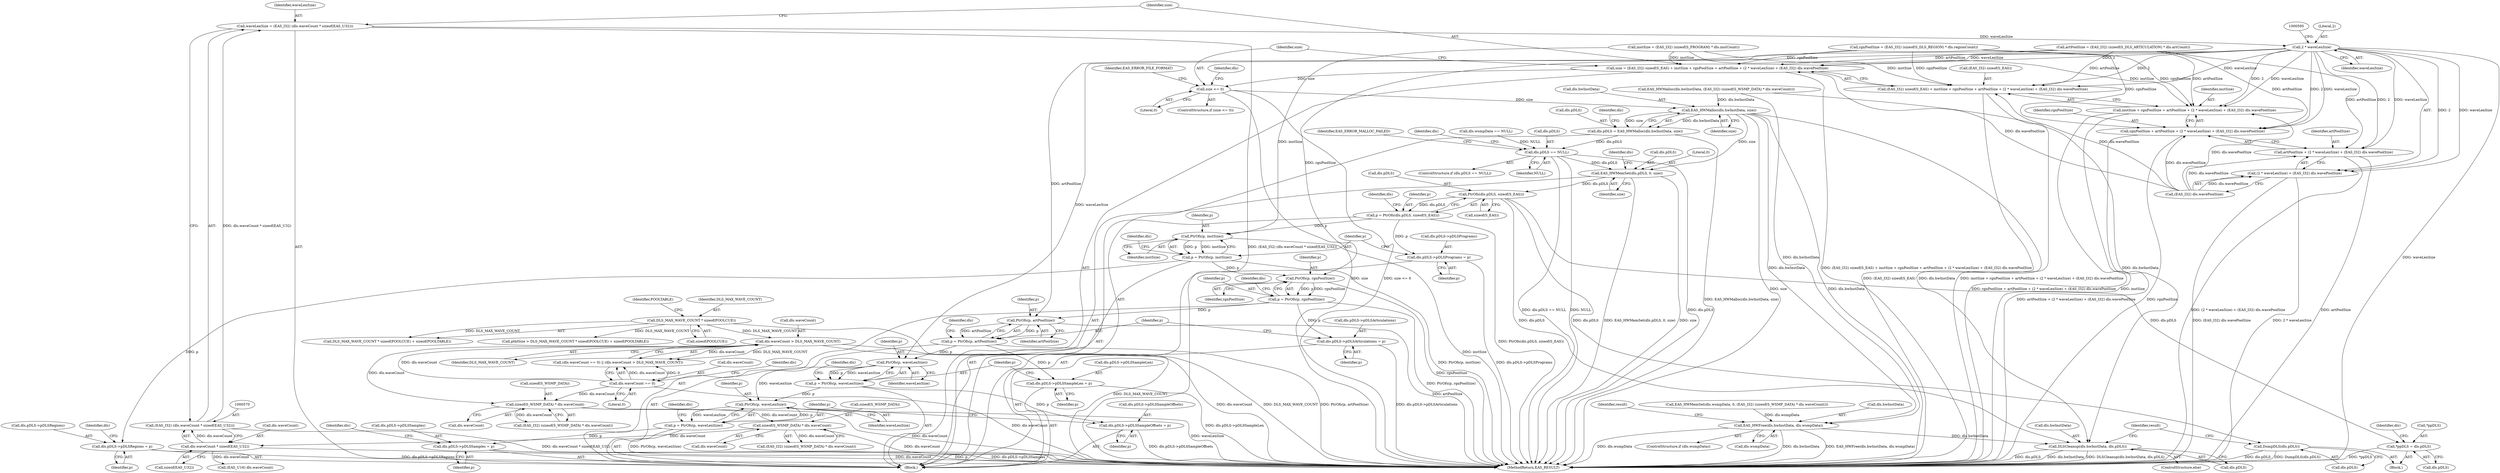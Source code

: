 digraph "0_Android_cadfb7a3c96d4fef06656cf37143e1b3e62cae86@integer" {
"1000567" [label="(Call,waveLenSize = (EAS_I32) (dls.waveCount * sizeof(EAS_U32)))"];
"1000569" [label="(Call,(EAS_I32) (dls.waveCount * sizeof(EAS_U32)))"];
"1000571" [label="(Call,dls.waveCount * sizeof(EAS_U32))"];
"1000467" [label="(Call,sizeof(S_WSMP_DATA) * dls.waveCount)"];
"1000444" [label="(Call,sizeof(S_WSMP_DATA) * dls.waveCount)"];
"1000425" [label="(Call,dls.waveCount > DLS_MAX_WAVE_COUNT)"];
"1000420" [label="(Call,dls.waveCount == 0)"];
"1000395" [label="(Call,DLS_MAX_WAVE_COUNT * sizeof(POOLCUE))"];
"1000591" [label="(Call,2 * waveLenSize)"];
"1000577" [label="(Call,size = (EAS_I32) sizeof(S_EAS) + instSize + rgnPoolSize + artPoolSize + (2 * waveLenSize) + (EAS_I32) dls.wavePoolSize)"];
"1000600" [label="(Call,size <= 0)"];
"1000610" [label="(Call,EAS_HWMalloc(dls.hwInstData, size))"];
"1000606" [label="(Call,dls.pDLS = EAS_HWMalloc(dls.hwInstData, size))"];
"1000616" [label="(Call,dls.pDLS == NULL)"];
"1000625" [label="(Call,EAS_HWMemSet(dls.pDLS, 0, size))"];
"1000640" [label="(Call,PtrOfs(dls.pDLS, sizeof(S_EAS)))"];
"1000638" [label="(Call,p = PtrOfs(dls.pDLS, sizeof(S_EAS)))"];
"1000657" [label="(Call,dls.pDLS->pDLSPrograms = p)"];
"1000666" [label="(Call,PtrOfs(p, instSize))"];
"1000664" [label="(Call,p = PtrOfs(p, instSize))"];
"1000669" [label="(Call,dls.pDLS->pDLSRegions = p)"];
"1000689" [label="(Call,PtrOfs(p, rgnPoolSize))"];
"1000687" [label="(Call,p = PtrOfs(p, rgnPoolSize))"];
"1000703" [label="(Call,dls.pDLS->pDLSArticulations = p)"];
"1000712" [label="(Call,PtrOfs(p, artPoolSize))"];
"1000710" [label="(Call,p = PtrOfs(p, artPoolSize))"];
"1000726" [label="(Call,dls.pDLS->pDLSSampleLen = p)"];
"1000735" [label="(Call,PtrOfs(p, waveLenSize))"];
"1000733" [label="(Call,p = PtrOfs(p, waveLenSize))"];
"1000738" [label="(Call,dls.pDLS->pDLSSampleOffsets = p)"];
"1000747" [label="(Call,PtrOfs(p, waveLenSize))"];
"1000745" [label="(Call,p = PtrOfs(p, waveLenSize))"];
"1000750" [label="(Call,dls.pDLS->pDLSSamples = p)"];
"1000822" [label="(Call,*ppDLS = dls.pDLS)"];
"1000828" [label="(Call,DumpDLS(dls.pDLS))"];
"1000833" [label="(Call,DLSCleanup(dls.hwInstData, dls.pDLS))"];
"1000810" [label="(Call,EAS_HWFree(dls.hwInstData, dls.wsmpData))"];
"1000579" [label="(Call,(EAS_I32) sizeof(S_EAS) + instSize + rgnPoolSize + artPoolSize + (2 * waveLenSize) + (EAS_I32) dls.wavePoolSize)"];
"1000584" [label="(Call,instSize + rgnPoolSize + artPoolSize + (2 * waveLenSize) + (EAS_I32) dls.wavePoolSize)"];
"1000586" [label="(Call,rgnPoolSize + artPoolSize + (2 * waveLenSize) + (EAS_I32) dls.wavePoolSize)"];
"1000588" [label="(Call,artPoolSize + (2 * waveLenSize) + (EAS_I32) dls.wavePoolSize)"];
"1000590" [label="(Call,(2 * waveLenSize) + (EAS_I32) dls.wavePoolSize)"];
"1000830" [label="(Identifier,dls)"];
"1000584" [label="(Call,instSize + rgnPoolSize + artPoolSize + (2 * waveLenSize) + (EAS_I32) dls.wavePoolSize)"];
"1000704" [label="(Call,dls.pDLS->pDLSArticulations)"];
"1000718" [label="(Identifier,dls)"];
"1000586" [label="(Call,rgnPoolSize + artPoolSize + (2 * waveLenSize) + (EAS_I32) dls.wavePoolSize)"];
"1000744" [label="(Identifier,p)"];
"1000484" [label="(Block,)"];
"1000585" [label="(Identifier,instSize)"];
"1000670" [label="(Call,dls.pDLS->pDLSRegions)"];
"1000608" [label="(Identifier,dls)"];
"1000756" [label="(Identifier,p)"];
"1000630" [label="(Identifier,size)"];
"1000392" [label="(Call,ptblSize > DLS_MAX_WAVE_COUNT * sizeof(POOLCUE) + sizeof(POOLTABLE))"];
"1000615" [label="(ControlStructure,if (dls.pDLS == NULL))"];
"1000533" [label="(Call,instSize = (EAS_I32) (sizeof(S_PROGRAM) * dls.instCount))"];
"1000837" [label="(Call,dls.pDLS)"];
"1000749" [label="(Identifier,waveLenSize)"];
"1000578" [label="(Identifier,size)"];
"1000611" [label="(Call,dls.hwInstData)"];
"1000739" [label="(Call,dls.pDLS->pDLSSampleOffsets)"];
"1000738" [label="(Call,dls.pDLS->pDLSSampleOffsets = p)"];
"1000427" [label="(Identifier,dls)"];
"1000734" [label="(Identifier,p)"];
"1000814" [label="(Call,dls.wsmpData)"];
"1000588" [label="(Call,artPoolSize + (2 * waveLenSize) + (EAS_I32) dls.wavePoolSize)"];
"1000627" [label="(Identifier,dls)"];
"1000607" [label="(Call,dls.pDLS)"];
"1000575" [label="(Call,sizeof(EAS_U32))"];
"1000444" [label="(Call,sizeof(S_WSMP_DATA) * dls.waveCount)"];
"1000397" [label="(Call,sizeof(POOLCUE))"];
"1000664" [label="(Call,p = PtrOfs(p, instSize))"];
"1000667" [label="(Identifier,p)"];
"1000657" [label="(Call,dls.pDLS->pDLSPrograms = p)"];
"1000590" [label="(Call,(2 * waveLenSize) + (EAS_I32) dls.wavePoolSize)"];
"1000614" [label="(Identifier,size)"];
"1000567" [label="(Call,waveLenSize = (EAS_I32) (dls.waveCount * sizeof(EAS_U32)))"];
"1000601" [label="(Identifier,size)"];
"1000460" [label="(Call,EAS_HWMemSet(dls.wsmpData, 0, (EAS_I32) (sizeof(S_WSMP_DATA) * dls.waveCount)))"];
"1000732" [label="(Identifier,p)"];
"1000663" [label="(Identifier,p)"];
"1000675" [label="(Identifier,p)"];
"1000690" [label="(Identifier,p)"];
"1000691" [label="(Identifier,rgnPoolSize)"];
"1000658" [label="(Call,dls.pDLS->pDLSPrograms)"];
"1000721" [label="(Call,(EAS_U16) dls.waveCount)"];
"1000713" [label="(Identifier,p)"];
"1000748" [label="(Identifier,p)"];
"1000451" [label="(Call,dls.wsmpData == NULL)"];
"1000467" [label="(Call,sizeof(S_WSMP_DATA) * dls.waveCount)"];
"1000394" [label="(Call,DLS_MAX_WAVE_COUNT * sizeof(POOLCUE) + sizeof(POOLTABLE))"];
"1000568" [label="(Identifier,waveLenSize)"];
"1000589" [label="(Identifier,artPoolSize)"];
"1000709" [label="(Identifier,p)"];
"1000689" [label="(Call,PtrOfs(p, rgnPoolSize))"];
"1000842" [label="(MethodReturn,EAS_RESULT)"];
"1000641" [label="(Call,dls.pDLS)"];
"1000571" [label="(Call,dls.waveCount * sizeof(EAS_U32))"];
"1000703" [label="(Call,dls.pDLS->pDLSArticulations = p)"];
"1000823" [label="(Call,*ppDLS)"];
"1000626" [label="(Call,dls.pDLS)"];
"1000727" [label="(Call,dls.pDLS->pDLSSampleLen)"];
"1000465" [label="(Call,(EAS_I32) (sizeof(S_WSMP_DATA) * dls.waveCount))"];
"1000714" [label="(Identifier,artPoolSize)"];
"1000737" [label="(Identifier,waveLenSize)"];
"1000649" [label="(Identifier,dls)"];
"1000726" [label="(Call,dls.pDLS->pDLSSampleLen = p)"];
"1000665" [label="(Identifier,p)"];
"1000445" [label="(Call,sizeof(S_WSMP_DATA))"];
"1000577" [label="(Call,size = (EAS_I32) sizeof(S_EAS) + instSize + rgnPoolSize + artPoolSize + (2 * waveLenSize) + (EAS_I32) dls.wavePoolSize)"];
"1000572" [label="(Call,dls.waveCount)"];
"1000834" [label="(Call,dls.hwInstData)"];
"1000688" [label="(Identifier,p)"];
"1000687" [label="(Call,p = PtrOfs(p, rgnPoolSize))"];
"1000594" [label="(Call,(EAS_I32) dls.wavePoolSize)"];
"1000669" [label="(Call,dls.pDLS->pDLSRegions = p)"];
"1000426" [label="(Call,dls.waveCount)"];
"1000741" [label="(Identifier,dls)"];
"1000468" [label="(Call,sizeof(S_WSMP_DATA))"];
"1000599" [label="(ControlStructure,if (size <= 0))"];
"1000591" [label="(Call,2 * waveLenSize)"];
"1000580" [label="(Call,(EAS_I32) sizeof(S_EAS))"];
"1000751" [label="(Call,dls.pDLS->pDLSSamples)"];
"1000419" [label="(Call,(dls.waveCount == 0) || (dls.waveCount > DLS_MAX_WAVE_COUNT))"];
"1000639" [label="(Identifier,p)"];
"1000759" [label="(Identifier,dls)"];
"1000605" [label="(Identifier,EAS_ERROR_FILE_FORMAT)"];
"1000629" [label="(Literal,0)"];
"1000616" [label="(Call,dls.pDLS == NULL)"];
"1000420" [label="(Call,dls.waveCount == 0)"];
"1000606" [label="(Call,dls.pDLS = EAS_HWMalloc(dls.hwInstData, size))"];
"1000618" [label="(Identifier,dls)"];
"1000710" [label="(Call,p = PtrOfs(p, artPoolSize))"];
"1000735" [label="(Call,PtrOfs(p, waveLenSize))"];
"1000617" [label="(Call,dls.pDLS)"];
"1000638" [label="(Call,p = PtrOfs(dls.pDLS, sizeof(S_EAS)))"];
"1000736" [label="(Identifier,p)"];
"1000569" [label="(Call,(EAS_I32) (dls.waveCount * sizeof(EAS_U32)))"];
"1000470" [label="(Call,dls.waveCount)"];
"1000746" [label="(Identifier,p)"];
"1000832" [label="(ControlStructure,else)"];
"1000841" [label="(Identifier,result)"];
"1000753" [label="(Identifier,dls)"];
"1000750" [label="(Call,dls.pDLS->pDLSSamples = p)"];
"1000592" [label="(Literal,2)"];
"1000425" [label="(Call,dls.waveCount > DLS_MAX_WAVE_COUNT)"];
"1000822" [label="(Call,*ppDLS = dls.pDLS)"];
"1000610" [label="(Call,EAS_HWMalloc(dls.hwInstData, size))"];
"1000833" [label="(Call,DLSCleanup(dls.hwInstData, dls.pDLS))"];
"1000672" [label="(Identifier,dls)"];
"1000396" [label="(Identifier,DLS_MAX_WAVE_COUNT)"];
"1000733" [label="(Call,p = PtrOfs(p, waveLenSize))"];
"1000644" [label="(Call,sizeof(S_EAS))"];
"1000624" [label="(Identifier,EAS_ERROR_MALLOC_FAILED)"];
"1000557" [label="(Call,artPoolSize = (EAS_I32) (sizeof(S_DLS_ARTICULATION) * dls.artCount))"];
"1000745" [label="(Call,p = PtrOfs(p, waveLenSize))"];
"1000711" [label="(Identifier,p)"];
"1000543" [label="(Call,rgnPoolSize = (EAS_I32) (sizeof(S_DLS_REGION) * dls.regionCount))"];
"1000424" [label="(Literal,0)"];
"1000821" [label="(Block,)"];
"1000438" [label="(Call,EAS_HWMalloc(dls.hwInstData, (EAS_I32) (sizeof(S_WSMP_DATA) * dls.waveCount)))"];
"1000668" [label="(Identifier,instSize)"];
"1000447" [label="(Call,dls.waveCount)"];
"1000634" [label="(Identifier,dls)"];
"1000695" [label="(Identifier,dls)"];
"1000400" [label="(Identifier,POOLTABLE)"];
"1000811" [label="(Call,dls.hwInstData)"];
"1000829" [label="(Call,dls.pDLS)"];
"1000712" [label="(Call,PtrOfs(p, artPoolSize))"];
"1000395" [label="(Call,DLS_MAX_WAVE_COUNT * sizeof(POOLCUE))"];
"1000810" [label="(Call,EAS_HWFree(dls.hwInstData, dls.wsmpData))"];
"1000620" [label="(Identifier,NULL)"];
"1000602" [label="(Literal,0)"];
"1000593" [label="(Identifier,waveLenSize)"];
"1000747" [label="(Call,PtrOfs(p, waveLenSize))"];
"1000806" [label="(ControlStructure,if (dls.wsmpData))"];
"1000819" [label="(Identifier,result)"];
"1000442" [label="(Call,(EAS_I32) (sizeof(S_WSMP_DATA) * dls.waveCount))"];
"1000587" [label="(Identifier,rgnPoolSize)"];
"1000429" [label="(Identifier,DLS_MAX_WAVE_COUNT)"];
"1000579" [label="(Call,(EAS_I32) sizeof(S_EAS) + instSize + rgnPoolSize + artPoolSize + (2 * waveLenSize) + (EAS_I32) dls.wavePoolSize)"];
"1000421" [label="(Call,dls.waveCount)"];
"1000828" [label="(Call,DumpDLS(dls.pDLS))"];
"1000640" [label="(Call,PtrOfs(dls.pDLS, sizeof(S_EAS)))"];
"1000625" [label="(Call,EAS_HWMemSet(dls.pDLS, 0, size))"];
"1000666" [label="(Call,PtrOfs(p, instSize))"];
"1000600" [label="(Call,size <= 0)"];
"1000679" [label="(Identifier,dls)"];
"1000825" [label="(Call,dls.pDLS)"];
"1000567" -> "1000484"  [label="AST: "];
"1000567" -> "1000569"  [label="CFG: "];
"1000568" -> "1000567"  [label="AST: "];
"1000569" -> "1000567"  [label="AST: "];
"1000578" -> "1000567"  [label="CFG: "];
"1000567" -> "1000842"  [label="DDG: (EAS_I32) (dls.waveCount * sizeof(EAS_U32))"];
"1000569" -> "1000567"  [label="DDG: dls.waveCount * sizeof(EAS_U32)"];
"1000567" -> "1000591"  [label="DDG: waveLenSize"];
"1000569" -> "1000571"  [label="CFG: "];
"1000570" -> "1000569"  [label="AST: "];
"1000571" -> "1000569"  [label="AST: "];
"1000569" -> "1000842"  [label="DDG: dls.waveCount * sizeof(EAS_U32)"];
"1000571" -> "1000569"  [label="DDG: dls.waveCount"];
"1000571" -> "1000575"  [label="CFG: "];
"1000572" -> "1000571"  [label="AST: "];
"1000575" -> "1000571"  [label="AST: "];
"1000571" -> "1000842"  [label="DDG: dls.waveCount"];
"1000467" -> "1000571"  [label="DDG: dls.waveCount"];
"1000571" -> "1000721"  [label="DDG: dls.waveCount"];
"1000467" -> "1000465"  [label="AST: "];
"1000467" -> "1000470"  [label="CFG: "];
"1000468" -> "1000467"  [label="AST: "];
"1000470" -> "1000467"  [label="AST: "];
"1000465" -> "1000467"  [label="CFG: "];
"1000467" -> "1000842"  [label="DDG: dls.waveCount"];
"1000467" -> "1000465"  [label="DDG: dls.waveCount"];
"1000444" -> "1000467"  [label="DDG: dls.waveCount"];
"1000444" -> "1000442"  [label="AST: "];
"1000444" -> "1000447"  [label="CFG: "];
"1000445" -> "1000444"  [label="AST: "];
"1000447" -> "1000444"  [label="AST: "];
"1000442" -> "1000444"  [label="CFG: "];
"1000444" -> "1000842"  [label="DDG: dls.waveCount"];
"1000444" -> "1000442"  [label="DDG: dls.waveCount"];
"1000425" -> "1000444"  [label="DDG: dls.waveCount"];
"1000420" -> "1000444"  [label="DDG: dls.waveCount"];
"1000425" -> "1000419"  [label="AST: "];
"1000425" -> "1000429"  [label="CFG: "];
"1000426" -> "1000425"  [label="AST: "];
"1000429" -> "1000425"  [label="AST: "];
"1000419" -> "1000425"  [label="CFG: "];
"1000425" -> "1000842"  [label="DDG: dls.waveCount"];
"1000425" -> "1000842"  [label="DDG: DLS_MAX_WAVE_COUNT"];
"1000425" -> "1000419"  [label="DDG: dls.waveCount"];
"1000425" -> "1000419"  [label="DDG: DLS_MAX_WAVE_COUNT"];
"1000420" -> "1000425"  [label="DDG: dls.waveCount"];
"1000395" -> "1000425"  [label="DDG: DLS_MAX_WAVE_COUNT"];
"1000420" -> "1000419"  [label="AST: "];
"1000420" -> "1000424"  [label="CFG: "];
"1000421" -> "1000420"  [label="AST: "];
"1000424" -> "1000420"  [label="AST: "];
"1000427" -> "1000420"  [label="CFG: "];
"1000419" -> "1000420"  [label="CFG: "];
"1000420" -> "1000842"  [label="DDG: dls.waveCount"];
"1000420" -> "1000419"  [label="DDG: dls.waveCount"];
"1000420" -> "1000419"  [label="DDG: 0"];
"1000395" -> "1000394"  [label="AST: "];
"1000395" -> "1000397"  [label="CFG: "];
"1000396" -> "1000395"  [label="AST: "];
"1000397" -> "1000395"  [label="AST: "];
"1000400" -> "1000395"  [label="CFG: "];
"1000395" -> "1000842"  [label="DDG: DLS_MAX_WAVE_COUNT"];
"1000395" -> "1000392"  [label="DDG: DLS_MAX_WAVE_COUNT"];
"1000395" -> "1000394"  [label="DDG: DLS_MAX_WAVE_COUNT"];
"1000591" -> "1000590"  [label="AST: "];
"1000591" -> "1000593"  [label="CFG: "];
"1000592" -> "1000591"  [label="AST: "];
"1000593" -> "1000591"  [label="AST: "];
"1000595" -> "1000591"  [label="CFG: "];
"1000591" -> "1000842"  [label="DDG: waveLenSize"];
"1000591" -> "1000577"  [label="DDG: 2"];
"1000591" -> "1000577"  [label="DDG: waveLenSize"];
"1000591" -> "1000579"  [label="DDG: 2"];
"1000591" -> "1000579"  [label="DDG: waveLenSize"];
"1000591" -> "1000584"  [label="DDG: 2"];
"1000591" -> "1000584"  [label="DDG: waveLenSize"];
"1000591" -> "1000586"  [label="DDG: 2"];
"1000591" -> "1000586"  [label="DDG: waveLenSize"];
"1000591" -> "1000588"  [label="DDG: 2"];
"1000591" -> "1000588"  [label="DDG: waveLenSize"];
"1000591" -> "1000590"  [label="DDG: 2"];
"1000591" -> "1000590"  [label="DDG: waveLenSize"];
"1000591" -> "1000735"  [label="DDG: waveLenSize"];
"1000577" -> "1000484"  [label="AST: "];
"1000577" -> "1000579"  [label="CFG: "];
"1000578" -> "1000577"  [label="AST: "];
"1000579" -> "1000577"  [label="AST: "];
"1000601" -> "1000577"  [label="CFG: "];
"1000577" -> "1000842"  [label="DDG: (EAS_I32) sizeof(S_EAS) + instSize + rgnPoolSize + artPoolSize + (2 * waveLenSize) + (EAS_I32) dls.wavePoolSize"];
"1000533" -> "1000577"  [label="DDG: instSize"];
"1000543" -> "1000577"  [label="DDG: rgnPoolSize"];
"1000557" -> "1000577"  [label="DDG: artPoolSize"];
"1000594" -> "1000577"  [label="DDG: dls.wavePoolSize"];
"1000577" -> "1000600"  [label="DDG: size"];
"1000600" -> "1000599"  [label="AST: "];
"1000600" -> "1000602"  [label="CFG: "];
"1000601" -> "1000600"  [label="AST: "];
"1000602" -> "1000600"  [label="AST: "];
"1000605" -> "1000600"  [label="CFG: "];
"1000608" -> "1000600"  [label="CFG: "];
"1000600" -> "1000842"  [label="DDG: size <= 0"];
"1000600" -> "1000842"  [label="DDG: size"];
"1000600" -> "1000610"  [label="DDG: size"];
"1000610" -> "1000606"  [label="AST: "];
"1000610" -> "1000614"  [label="CFG: "];
"1000611" -> "1000610"  [label="AST: "];
"1000614" -> "1000610"  [label="AST: "];
"1000606" -> "1000610"  [label="CFG: "];
"1000610" -> "1000842"  [label="DDG: size"];
"1000610" -> "1000842"  [label="DDG: dls.hwInstData"];
"1000610" -> "1000606"  [label="DDG: dls.hwInstData"];
"1000610" -> "1000606"  [label="DDG: size"];
"1000438" -> "1000610"  [label="DDG: dls.hwInstData"];
"1000610" -> "1000625"  [label="DDG: size"];
"1000610" -> "1000810"  [label="DDG: dls.hwInstData"];
"1000610" -> "1000833"  [label="DDG: dls.hwInstData"];
"1000606" -> "1000484"  [label="AST: "];
"1000607" -> "1000606"  [label="AST: "];
"1000618" -> "1000606"  [label="CFG: "];
"1000606" -> "1000842"  [label="DDG: EAS_HWMalloc(dls.hwInstData, size)"];
"1000606" -> "1000616"  [label="DDG: dls.pDLS"];
"1000616" -> "1000615"  [label="AST: "];
"1000616" -> "1000620"  [label="CFG: "];
"1000617" -> "1000616"  [label="AST: "];
"1000620" -> "1000616"  [label="AST: "];
"1000624" -> "1000616"  [label="CFG: "];
"1000627" -> "1000616"  [label="CFG: "];
"1000616" -> "1000842"  [label="DDG: dls.pDLS"];
"1000616" -> "1000842"  [label="DDG: dls.pDLS == NULL"];
"1000616" -> "1000842"  [label="DDG: NULL"];
"1000451" -> "1000616"  [label="DDG: NULL"];
"1000616" -> "1000625"  [label="DDG: dls.pDLS"];
"1000625" -> "1000484"  [label="AST: "];
"1000625" -> "1000630"  [label="CFG: "];
"1000626" -> "1000625"  [label="AST: "];
"1000629" -> "1000625"  [label="AST: "];
"1000630" -> "1000625"  [label="AST: "];
"1000634" -> "1000625"  [label="CFG: "];
"1000625" -> "1000842"  [label="DDG: size"];
"1000625" -> "1000842"  [label="DDG: EAS_HWMemSet(dls.pDLS, 0, size)"];
"1000625" -> "1000640"  [label="DDG: dls.pDLS"];
"1000640" -> "1000638"  [label="AST: "];
"1000640" -> "1000644"  [label="CFG: "];
"1000641" -> "1000640"  [label="AST: "];
"1000644" -> "1000640"  [label="AST: "];
"1000638" -> "1000640"  [label="CFG: "];
"1000640" -> "1000638"  [label="DDG: dls.pDLS"];
"1000640" -> "1000822"  [label="DDG: dls.pDLS"];
"1000640" -> "1000828"  [label="DDG: dls.pDLS"];
"1000640" -> "1000833"  [label="DDG: dls.pDLS"];
"1000638" -> "1000484"  [label="AST: "];
"1000639" -> "1000638"  [label="AST: "];
"1000649" -> "1000638"  [label="CFG: "];
"1000638" -> "1000842"  [label="DDG: PtrOfs(dls.pDLS, sizeof(S_EAS))"];
"1000638" -> "1000657"  [label="DDG: p"];
"1000638" -> "1000666"  [label="DDG: p"];
"1000657" -> "1000484"  [label="AST: "];
"1000657" -> "1000663"  [label="CFG: "];
"1000658" -> "1000657"  [label="AST: "];
"1000663" -> "1000657"  [label="AST: "];
"1000665" -> "1000657"  [label="CFG: "];
"1000657" -> "1000842"  [label="DDG: dls.pDLS->pDLSPrograms"];
"1000666" -> "1000664"  [label="AST: "];
"1000666" -> "1000668"  [label="CFG: "];
"1000667" -> "1000666"  [label="AST: "];
"1000668" -> "1000666"  [label="AST: "];
"1000664" -> "1000666"  [label="CFG: "];
"1000666" -> "1000842"  [label="DDG: instSize"];
"1000666" -> "1000664"  [label="DDG: p"];
"1000666" -> "1000664"  [label="DDG: instSize"];
"1000533" -> "1000666"  [label="DDG: instSize"];
"1000664" -> "1000484"  [label="AST: "];
"1000665" -> "1000664"  [label="AST: "];
"1000672" -> "1000664"  [label="CFG: "];
"1000664" -> "1000842"  [label="DDG: PtrOfs(p, instSize)"];
"1000664" -> "1000669"  [label="DDG: p"];
"1000664" -> "1000689"  [label="DDG: p"];
"1000669" -> "1000484"  [label="AST: "];
"1000669" -> "1000675"  [label="CFG: "];
"1000670" -> "1000669"  [label="AST: "];
"1000675" -> "1000669"  [label="AST: "];
"1000679" -> "1000669"  [label="CFG: "];
"1000669" -> "1000842"  [label="DDG: dls.pDLS->pDLSRegions"];
"1000689" -> "1000687"  [label="AST: "];
"1000689" -> "1000691"  [label="CFG: "];
"1000690" -> "1000689"  [label="AST: "];
"1000691" -> "1000689"  [label="AST: "];
"1000687" -> "1000689"  [label="CFG: "];
"1000689" -> "1000842"  [label="DDG: rgnPoolSize"];
"1000689" -> "1000687"  [label="DDG: p"];
"1000689" -> "1000687"  [label="DDG: rgnPoolSize"];
"1000543" -> "1000689"  [label="DDG: rgnPoolSize"];
"1000687" -> "1000484"  [label="AST: "];
"1000688" -> "1000687"  [label="AST: "];
"1000695" -> "1000687"  [label="CFG: "];
"1000687" -> "1000842"  [label="DDG: PtrOfs(p, rgnPoolSize)"];
"1000687" -> "1000703"  [label="DDG: p"];
"1000687" -> "1000712"  [label="DDG: p"];
"1000703" -> "1000484"  [label="AST: "];
"1000703" -> "1000709"  [label="CFG: "];
"1000704" -> "1000703"  [label="AST: "];
"1000709" -> "1000703"  [label="AST: "];
"1000711" -> "1000703"  [label="CFG: "];
"1000703" -> "1000842"  [label="DDG: dls.pDLS->pDLSArticulations"];
"1000712" -> "1000710"  [label="AST: "];
"1000712" -> "1000714"  [label="CFG: "];
"1000713" -> "1000712"  [label="AST: "];
"1000714" -> "1000712"  [label="AST: "];
"1000710" -> "1000712"  [label="CFG: "];
"1000712" -> "1000842"  [label="DDG: artPoolSize"];
"1000712" -> "1000710"  [label="DDG: p"];
"1000712" -> "1000710"  [label="DDG: artPoolSize"];
"1000557" -> "1000712"  [label="DDG: artPoolSize"];
"1000710" -> "1000484"  [label="AST: "];
"1000711" -> "1000710"  [label="AST: "];
"1000718" -> "1000710"  [label="CFG: "];
"1000710" -> "1000842"  [label="DDG: PtrOfs(p, artPoolSize)"];
"1000710" -> "1000726"  [label="DDG: p"];
"1000710" -> "1000735"  [label="DDG: p"];
"1000726" -> "1000484"  [label="AST: "];
"1000726" -> "1000732"  [label="CFG: "];
"1000727" -> "1000726"  [label="AST: "];
"1000732" -> "1000726"  [label="AST: "];
"1000734" -> "1000726"  [label="CFG: "];
"1000726" -> "1000842"  [label="DDG: dls.pDLS->pDLSSampleLen"];
"1000735" -> "1000733"  [label="AST: "];
"1000735" -> "1000737"  [label="CFG: "];
"1000736" -> "1000735"  [label="AST: "];
"1000737" -> "1000735"  [label="AST: "];
"1000733" -> "1000735"  [label="CFG: "];
"1000735" -> "1000733"  [label="DDG: p"];
"1000735" -> "1000733"  [label="DDG: waveLenSize"];
"1000735" -> "1000747"  [label="DDG: waveLenSize"];
"1000733" -> "1000484"  [label="AST: "];
"1000734" -> "1000733"  [label="AST: "];
"1000741" -> "1000733"  [label="CFG: "];
"1000733" -> "1000738"  [label="DDG: p"];
"1000733" -> "1000747"  [label="DDG: p"];
"1000738" -> "1000484"  [label="AST: "];
"1000738" -> "1000744"  [label="CFG: "];
"1000739" -> "1000738"  [label="AST: "];
"1000744" -> "1000738"  [label="AST: "];
"1000746" -> "1000738"  [label="CFG: "];
"1000738" -> "1000842"  [label="DDG: dls.pDLS->pDLSSampleOffsets"];
"1000747" -> "1000745"  [label="AST: "];
"1000747" -> "1000749"  [label="CFG: "];
"1000748" -> "1000747"  [label="AST: "];
"1000749" -> "1000747"  [label="AST: "];
"1000745" -> "1000747"  [label="CFG: "];
"1000747" -> "1000842"  [label="DDG: waveLenSize"];
"1000747" -> "1000745"  [label="DDG: p"];
"1000747" -> "1000745"  [label="DDG: waveLenSize"];
"1000745" -> "1000484"  [label="AST: "];
"1000746" -> "1000745"  [label="AST: "];
"1000753" -> "1000745"  [label="CFG: "];
"1000745" -> "1000842"  [label="DDG: PtrOfs(p, waveLenSize)"];
"1000745" -> "1000750"  [label="DDG: p"];
"1000750" -> "1000484"  [label="AST: "];
"1000750" -> "1000756"  [label="CFG: "];
"1000751" -> "1000750"  [label="AST: "];
"1000756" -> "1000750"  [label="AST: "];
"1000759" -> "1000750"  [label="CFG: "];
"1000750" -> "1000842"  [label="DDG: dls.pDLS->pDLSSamples"];
"1000750" -> "1000842"  [label="DDG: p"];
"1000822" -> "1000821"  [label="AST: "];
"1000822" -> "1000825"  [label="CFG: "];
"1000823" -> "1000822"  [label="AST: "];
"1000825" -> "1000822"  [label="AST: "];
"1000830" -> "1000822"  [label="CFG: "];
"1000822" -> "1000842"  [label="DDG: *ppDLS"];
"1000828" -> "1000821"  [label="AST: "];
"1000828" -> "1000829"  [label="CFG: "];
"1000829" -> "1000828"  [label="AST: "];
"1000841" -> "1000828"  [label="CFG: "];
"1000828" -> "1000842"  [label="DDG: dls.pDLS"];
"1000828" -> "1000842"  [label="DDG: DumpDLS(dls.pDLS)"];
"1000833" -> "1000832"  [label="AST: "];
"1000833" -> "1000837"  [label="CFG: "];
"1000834" -> "1000833"  [label="AST: "];
"1000837" -> "1000833"  [label="AST: "];
"1000841" -> "1000833"  [label="CFG: "];
"1000833" -> "1000842"  [label="DDG: dls.hwInstData"];
"1000833" -> "1000842"  [label="DDG: DLSCleanup(dls.hwInstData, dls.pDLS)"];
"1000833" -> "1000842"  [label="DDG: dls.pDLS"];
"1000810" -> "1000833"  [label="DDG: dls.hwInstData"];
"1000438" -> "1000833"  [label="DDG: dls.hwInstData"];
"1000810" -> "1000806"  [label="AST: "];
"1000810" -> "1000814"  [label="CFG: "];
"1000811" -> "1000810"  [label="AST: "];
"1000814" -> "1000810"  [label="AST: "];
"1000819" -> "1000810"  [label="CFG: "];
"1000810" -> "1000842"  [label="DDG: EAS_HWFree(dls.hwInstData, dls.wsmpData)"];
"1000810" -> "1000842"  [label="DDG: dls.wsmpData"];
"1000810" -> "1000842"  [label="DDG: dls.hwInstData"];
"1000438" -> "1000810"  [label="DDG: dls.hwInstData"];
"1000460" -> "1000810"  [label="DDG: dls.wsmpData"];
"1000579" -> "1000584"  [label="CFG: "];
"1000580" -> "1000579"  [label="AST: "];
"1000584" -> "1000579"  [label="AST: "];
"1000579" -> "1000842"  [label="DDG: (EAS_I32) sizeof(S_EAS)"];
"1000579" -> "1000842"  [label="DDG: instSize + rgnPoolSize + artPoolSize + (2 * waveLenSize) + (EAS_I32) dls.wavePoolSize"];
"1000533" -> "1000579"  [label="DDG: instSize"];
"1000543" -> "1000579"  [label="DDG: rgnPoolSize"];
"1000557" -> "1000579"  [label="DDG: artPoolSize"];
"1000594" -> "1000579"  [label="DDG: dls.wavePoolSize"];
"1000584" -> "1000586"  [label="CFG: "];
"1000585" -> "1000584"  [label="AST: "];
"1000586" -> "1000584"  [label="AST: "];
"1000584" -> "1000842"  [label="DDG: rgnPoolSize + artPoolSize + (2 * waveLenSize) + (EAS_I32) dls.wavePoolSize"];
"1000584" -> "1000842"  [label="DDG: instSize"];
"1000533" -> "1000584"  [label="DDG: instSize"];
"1000543" -> "1000584"  [label="DDG: rgnPoolSize"];
"1000557" -> "1000584"  [label="DDG: artPoolSize"];
"1000594" -> "1000584"  [label="DDG: dls.wavePoolSize"];
"1000586" -> "1000588"  [label="CFG: "];
"1000587" -> "1000586"  [label="AST: "];
"1000588" -> "1000586"  [label="AST: "];
"1000586" -> "1000842"  [label="DDG: artPoolSize + (2 * waveLenSize) + (EAS_I32) dls.wavePoolSize"];
"1000586" -> "1000842"  [label="DDG: rgnPoolSize"];
"1000543" -> "1000586"  [label="DDG: rgnPoolSize"];
"1000557" -> "1000586"  [label="DDG: artPoolSize"];
"1000594" -> "1000586"  [label="DDG: dls.wavePoolSize"];
"1000588" -> "1000590"  [label="CFG: "];
"1000589" -> "1000588"  [label="AST: "];
"1000590" -> "1000588"  [label="AST: "];
"1000588" -> "1000842"  [label="DDG: artPoolSize"];
"1000588" -> "1000842"  [label="DDG: (2 * waveLenSize) + (EAS_I32) dls.wavePoolSize"];
"1000557" -> "1000588"  [label="DDG: artPoolSize"];
"1000594" -> "1000588"  [label="DDG: dls.wavePoolSize"];
"1000590" -> "1000594"  [label="CFG: "];
"1000594" -> "1000590"  [label="AST: "];
"1000590" -> "1000842"  [label="DDG: 2 * waveLenSize"];
"1000590" -> "1000842"  [label="DDG: (EAS_I32) dls.wavePoolSize"];
"1000594" -> "1000590"  [label="DDG: dls.wavePoolSize"];
}
